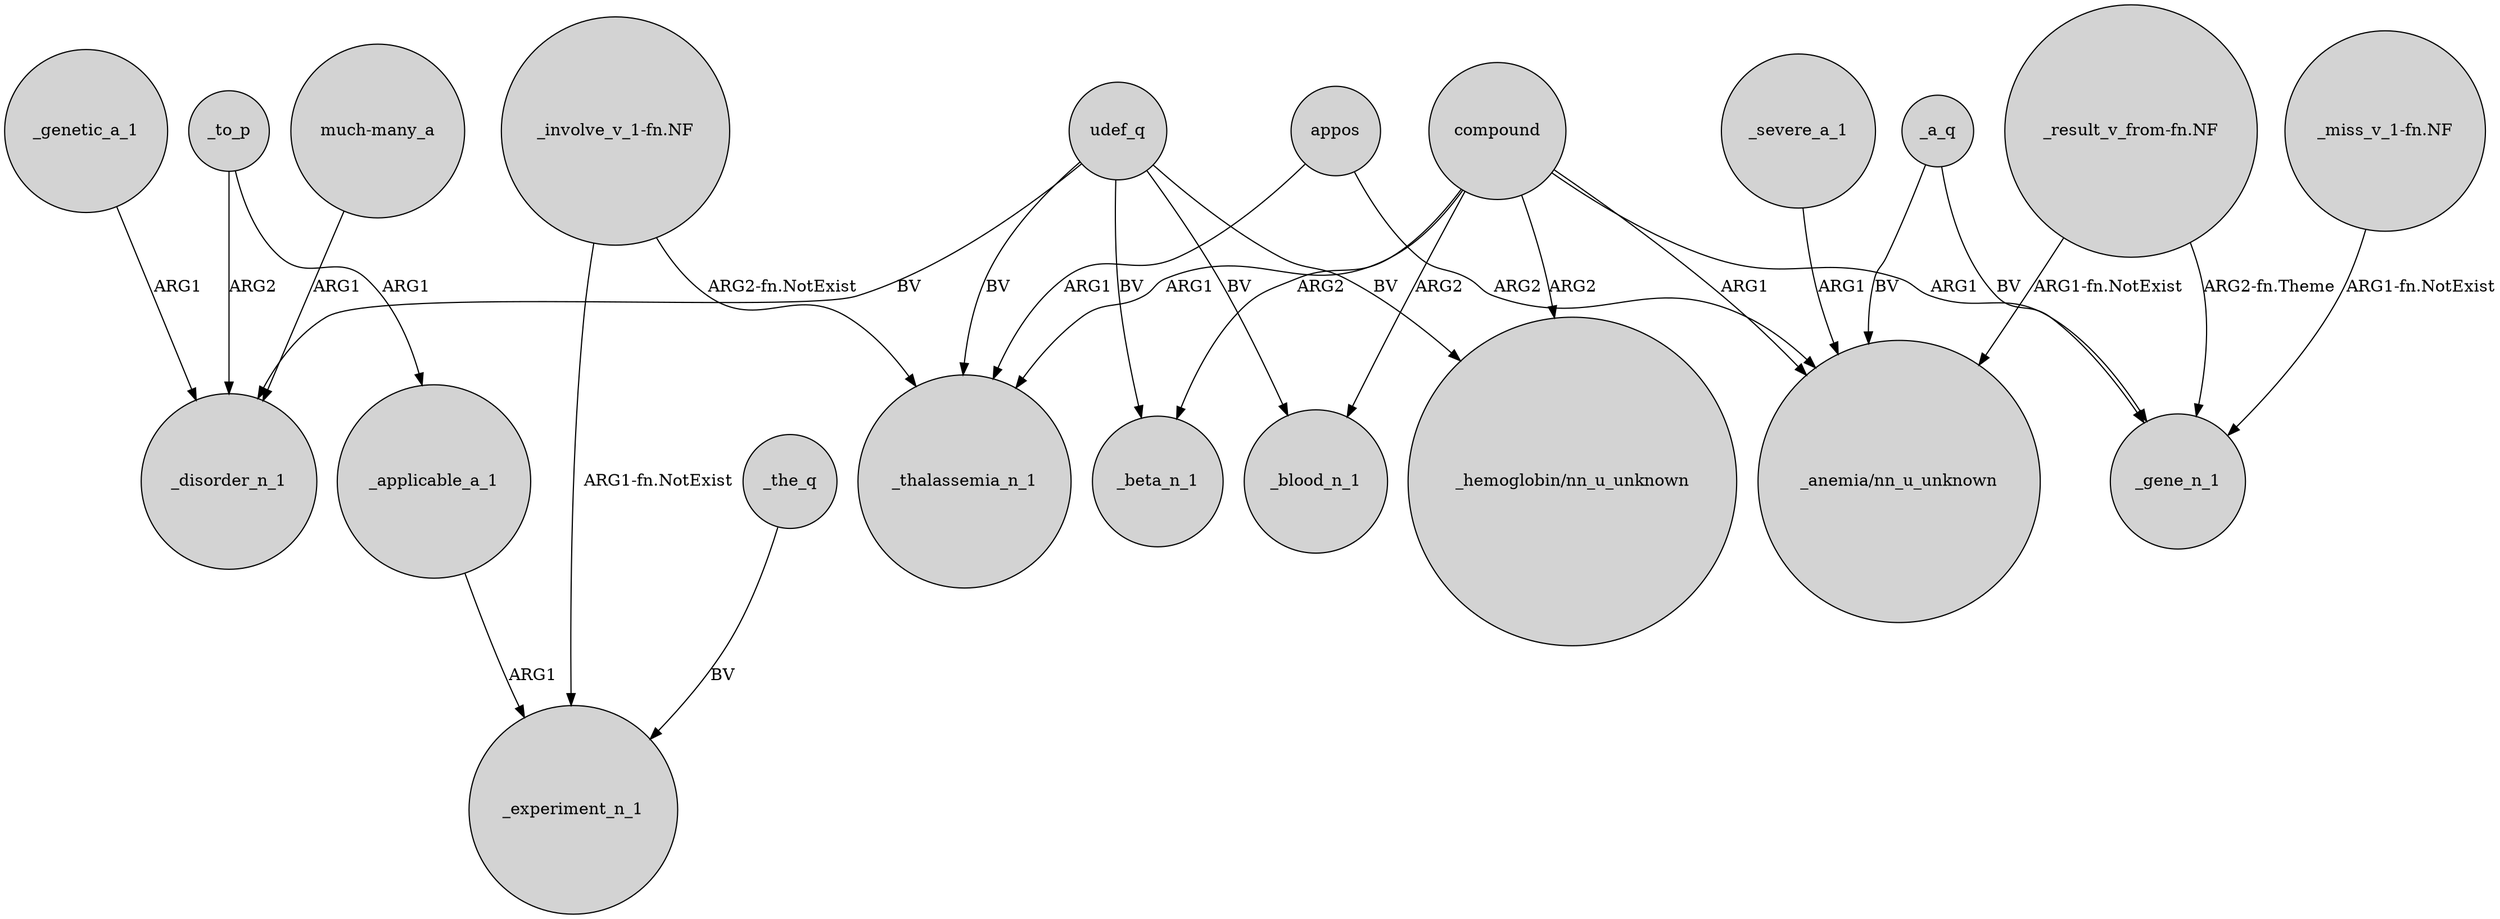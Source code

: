 digraph {
	node [shape=circle style=filled]
	compound -> "_hemoglobin/nn_u_unknown" [label=ARG2]
	"much-many_a" -> _disorder_n_1 [label=ARG1]
	_a_q -> "_anemia/nn_u_unknown" [label=BV]
	"_involve_v_1-fn.NF" -> _experiment_n_1 [label="ARG1-fn.NotExist"]
	appos -> "_anemia/nn_u_unknown" [label=ARG2]
	_a_q -> _gene_n_1 [label=BV]
	udef_q -> "_hemoglobin/nn_u_unknown" [label=BV]
	udef_q -> _blood_n_1 [label=BV]
	compound -> _beta_n_1 [label=ARG2]
	"_miss_v_1-fn.NF" -> _gene_n_1 [label="ARG1-fn.NotExist"]
	_the_q -> _experiment_n_1 [label=BV]
	_applicable_a_1 -> _experiment_n_1 [label=ARG1]
	"_involve_v_1-fn.NF" -> _thalassemia_n_1 [label="ARG2-fn.NotExist"]
	"_result_v_from-fn.NF" -> _gene_n_1 [label="ARG2-fn.Theme"]
	"_result_v_from-fn.NF" -> "_anemia/nn_u_unknown" [label="ARG1-fn.NotExist"]
	udef_q -> _thalassemia_n_1 [label=BV]
	compound -> _thalassemia_n_1 [label=ARG1]
	appos -> _thalassemia_n_1 [label=ARG1]
	compound -> "_anemia/nn_u_unknown" [label=ARG1]
	_severe_a_1 -> "_anemia/nn_u_unknown" [label=ARG1]
	_to_p -> _disorder_n_1 [label=ARG2]
	_to_p -> _applicable_a_1 [label=ARG1]
	udef_q -> _disorder_n_1 [label=BV]
	udef_q -> _beta_n_1 [label=BV]
	_genetic_a_1 -> _disorder_n_1 [label=ARG1]
	compound -> _gene_n_1 [label=ARG1]
	compound -> _blood_n_1 [label=ARG2]
}
